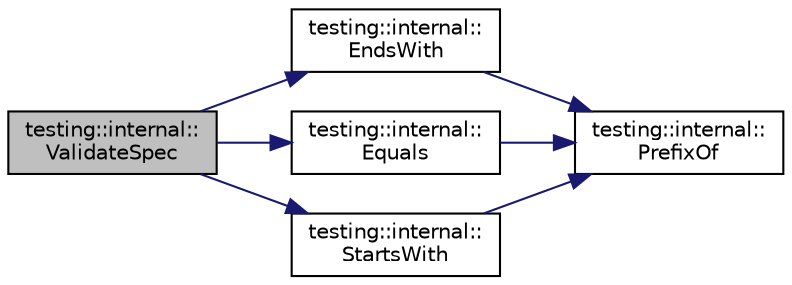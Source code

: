 digraph "testing::internal::ValidateSpec"
{
 // LATEX_PDF_SIZE
  bgcolor="transparent";
  edge [fontname="Helvetica",fontsize="10",labelfontname="Helvetica",labelfontsize="10"];
  node [fontname="Helvetica",fontsize="10",shape=record];
  rankdir="LR";
  Node1 [label="testing::internal::\lValidateSpec",height=0.2,width=0.4,color="black", fillcolor="grey75", style="filled", fontcolor="black",tooltip=" "];
  Node1 -> Node2 [color="midnightblue",fontsize="10",style="solid",fontname="Helvetica"];
  Node2 [label="testing::internal::\lEndsWith",height=0.2,width=0.4,color="black",URL="$namespacetesting_1_1internal.html#a4fe0a2f1ea296e6d92e6dcf8942818d6",tooltip=" "];
  Node2 -> Node3 [color="midnightblue",fontsize="10",style="solid",fontname="Helvetica"];
  Node3 [label="testing::internal::\lPrefixOf",height=0.2,width=0.4,color="black",URL="$namespacetesting_1_1internal.html#ac93096c73f158bdb5877ea3204b4e23c",tooltip=" "];
  Node1 -> Node4 [color="midnightblue",fontsize="10",style="solid",fontname="Helvetica"];
  Node4 [label="testing::internal::\lEquals",height=0.2,width=0.4,color="black",URL="$namespacetesting_1_1internal.html#a191a34dca5cca9ce07ede32629165d03",tooltip=" "];
  Node4 -> Node3 [color="midnightblue",fontsize="10",style="solid",fontname="Helvetica"];
  Node1 -> Node5 [color="midnightblue",fontsize="10",style="solid",fontname="Helvetica"];
  Node5 [label="testing::internal::\lStartsWith",height=0.2,width=0.4,color="black",URL="$namespacetesting_1_1internal.html#ae0522f740806da841ae21bc71804e038",tooltip=" "];
  Node5 -> Node3 [color="midnightblue",fontsize="10",style="solid",fontname="Helvetica"];
}
